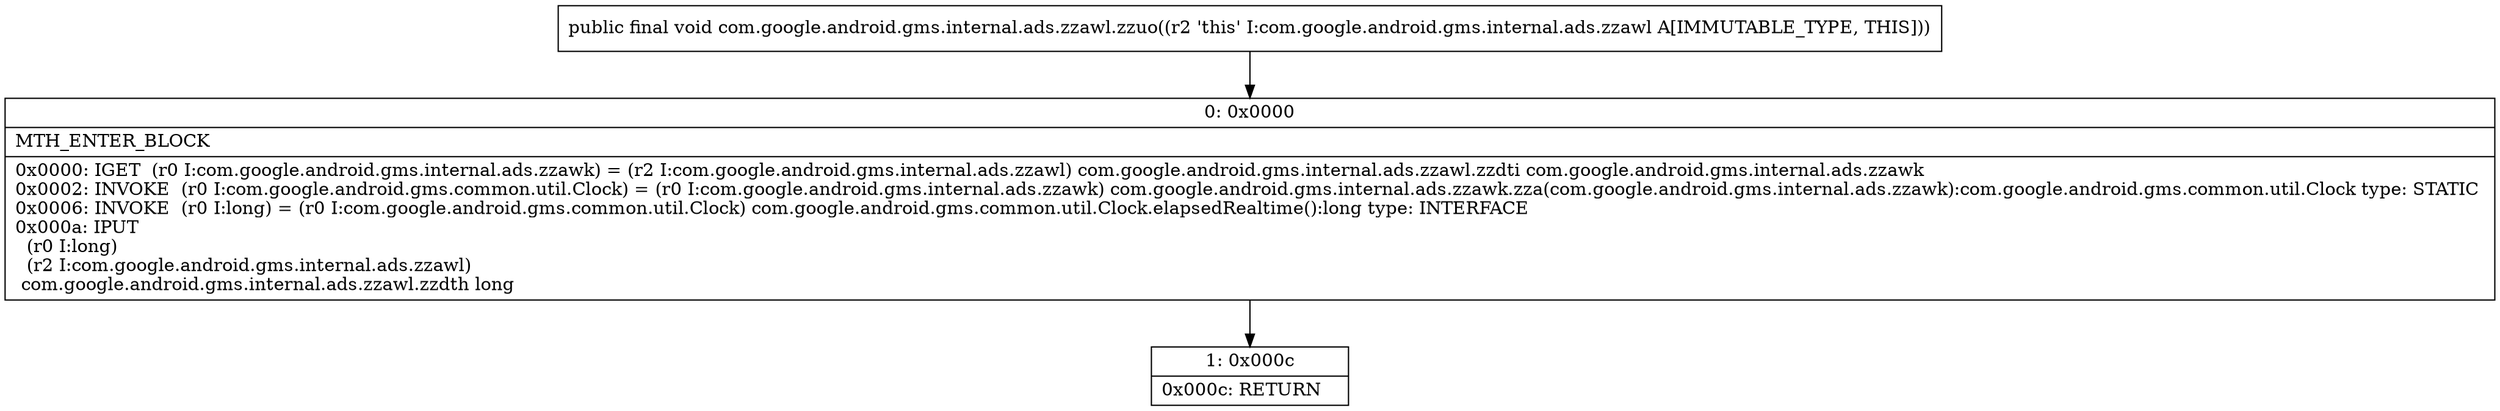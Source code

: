 digraph "CFG forcom.google.android.gms.internal.ads.zzawl.zzuo()V" {
Node_0 [shape=record,label="{0\:\ 0x0000|MTH_ENTER_BLOCK\l|0x0000: IGET  (r0 I:com.google.android.gms.internal.ads.zzawk) = (r2 I:com.google.android.gms.internal.ads.zzawl) com.google.android.gms.internal.ads.zzawl.zzdti com.google.android.gms.internal.ads.zzawk \l0x0002: INVOKE  (r0 I:com.google.android.gms.common.util.Clock) = (r0 I:com.google.android.gms.internal.ads.zzawk) com.google.android.gms.internal.ads.zzawk.zza(com.google.android.gms.internal.ads.zzawk):com.google.android.gms.common.util.Clock type: STATIC \l0x0006: INVOKE  (r0 I:long) = (r0 I:com.google.android.gms.common.util.Clock) com.google.android.gms.common.util.Clock.elapsedRealtime():long type: INTERFACE \l0x000a: IPUT  \l  (r0 I:long)\l  (r2 I:com.google.android.gms.internal.ads.zzawl)\l com.google.android.gms.internal.ads.zzawl.zzdth long \l}"];
Node_1 [shape=record,label="{1\:\ 0x000c|0x000c: RETURN   \l}"];
MethodNode[shape=record,label="{public final void com.google.android.gms.internal.ads.zzawl.zzuo((r2 'this' I:com.google.android.gms.internal.ads.zzawl A[IMMUTABLE_TYPE, THIS])) }"];
MethodNode -> Node_0;
Node_0 -> Node_1;
}

